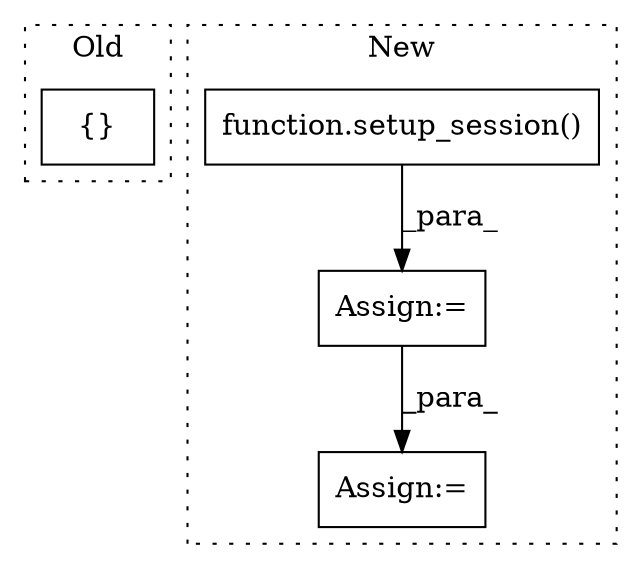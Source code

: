 digraph G {
subgraph cluster0 {
1 [label="{}" a="95" s="18233,18262" l="1,1" shape="box"];
label = "Old";
style="dotted";
}
subgraph cluster1 {
2 [label="function.setup_session()" a="75" s="18510,18528" l="14,1" shape="box"];
3 [label="Assign:=" a="68" s="18544" l="3" shape="box"];
4 [label="Assign:=" a="68" s="18507" l="3" shape="box"];
label = "New";
style="dotted";
}
2 -> 4 [label="_para_"];
4 -> 3 [label="_para_"];
}